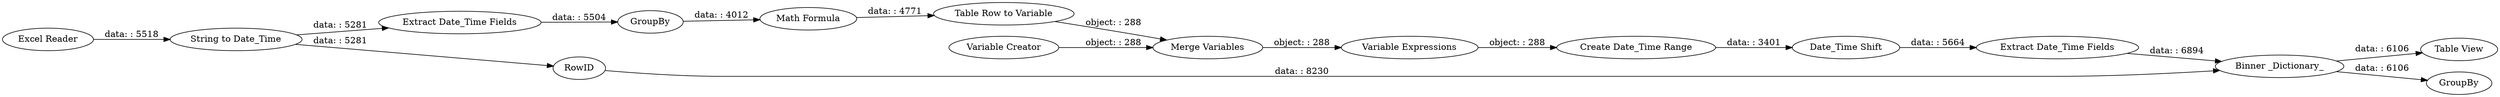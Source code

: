 digraph {
	"3603217036481719408_31" [label="String to Date_Time"]
	"-7034330602493263786_54" [label="Extract Date_Time Fields"]
	"-7034330602493263786_51" [label="Variable Expressions"]
	"-576640494094075356_38" [label="Table Row to Variable"]
	"-576640494094075356_36" [label="Math Formula"]
	"-7034330602493263786_53" [label="Date_Time Shift"]
	"-576640494094075356_34" [label=GroupBy]
	"3603217036481719408_32" [label=RowID]
	"3603217036481719408_4" [label="Binner _Dictionary_"]
	"-576640494094075356_35" [label="Extract Date_Time Fields"]
	"3603217036481719408_55" [label="Table View"]
	"3603217036481719408_41" [label="Variable Creator"]
	"-7034330602493263786_52" [label="Create Date_Time Range"]
	"3603217036481719408_49" [label=GroupBy]
	"3603217036481719408_42" [label="Merge Variables"]
	"3603217036481719408_1" [label="Excel Reader"]
	"-7034330602493263786_51" -> "-7034330602493263786_52" [label="object: : 288"]
	"3603217036481719408_42" -> "-7034330602493263786_51" [label="object: : 288"]
	"3603217036481719408_31" -> "3603217036481719408_32" [label="data: : 5281"]
	"3603217036481719408_32" -> "3603217036481719408_4" [label="data: : 8230"]
	"-576640494094075356_38" -> "3603217036481719408_42" [label="object: : 288"]
	"3603217036481719408_1" -> "3603217036481719408_31" [label="data: : 5518"]
	"-576640494094075356_35" -> "-576640494094075356_34" [label="data: : 5504"]
	"3603217036481719408_4" -> "3603217036481719408_55" [label="data: : 6106"]
	"-576640494094075356_36" -> "-576640494094075356_38" [label="data: : 4771"]
	"-576640494094075356_34" -> "-576640494094075356_36" [label="data: : 4012"]
	"-7034330602493263786_52" -> "-7034330602493263786_53" [label="data: : 3401"]
	"-7034330602493263786_54" -> "3603217036481719408_4" [label="data: : 6894"]
	"-7034330602493263786_53" -> "-7034330602493263786_54" [label="data: : 5664"]
	"3603217036481719408_31" -> "-576640494094075356_35" [label="data: : 5281"]
	"3603217036481719408_41" -> "3603217036481719408_42" [label="object: : 288"]
	"3603217036481719408_4" -> "3603217036481719408_49" [label="data: : 6106"]
	rankdir=LR
}

